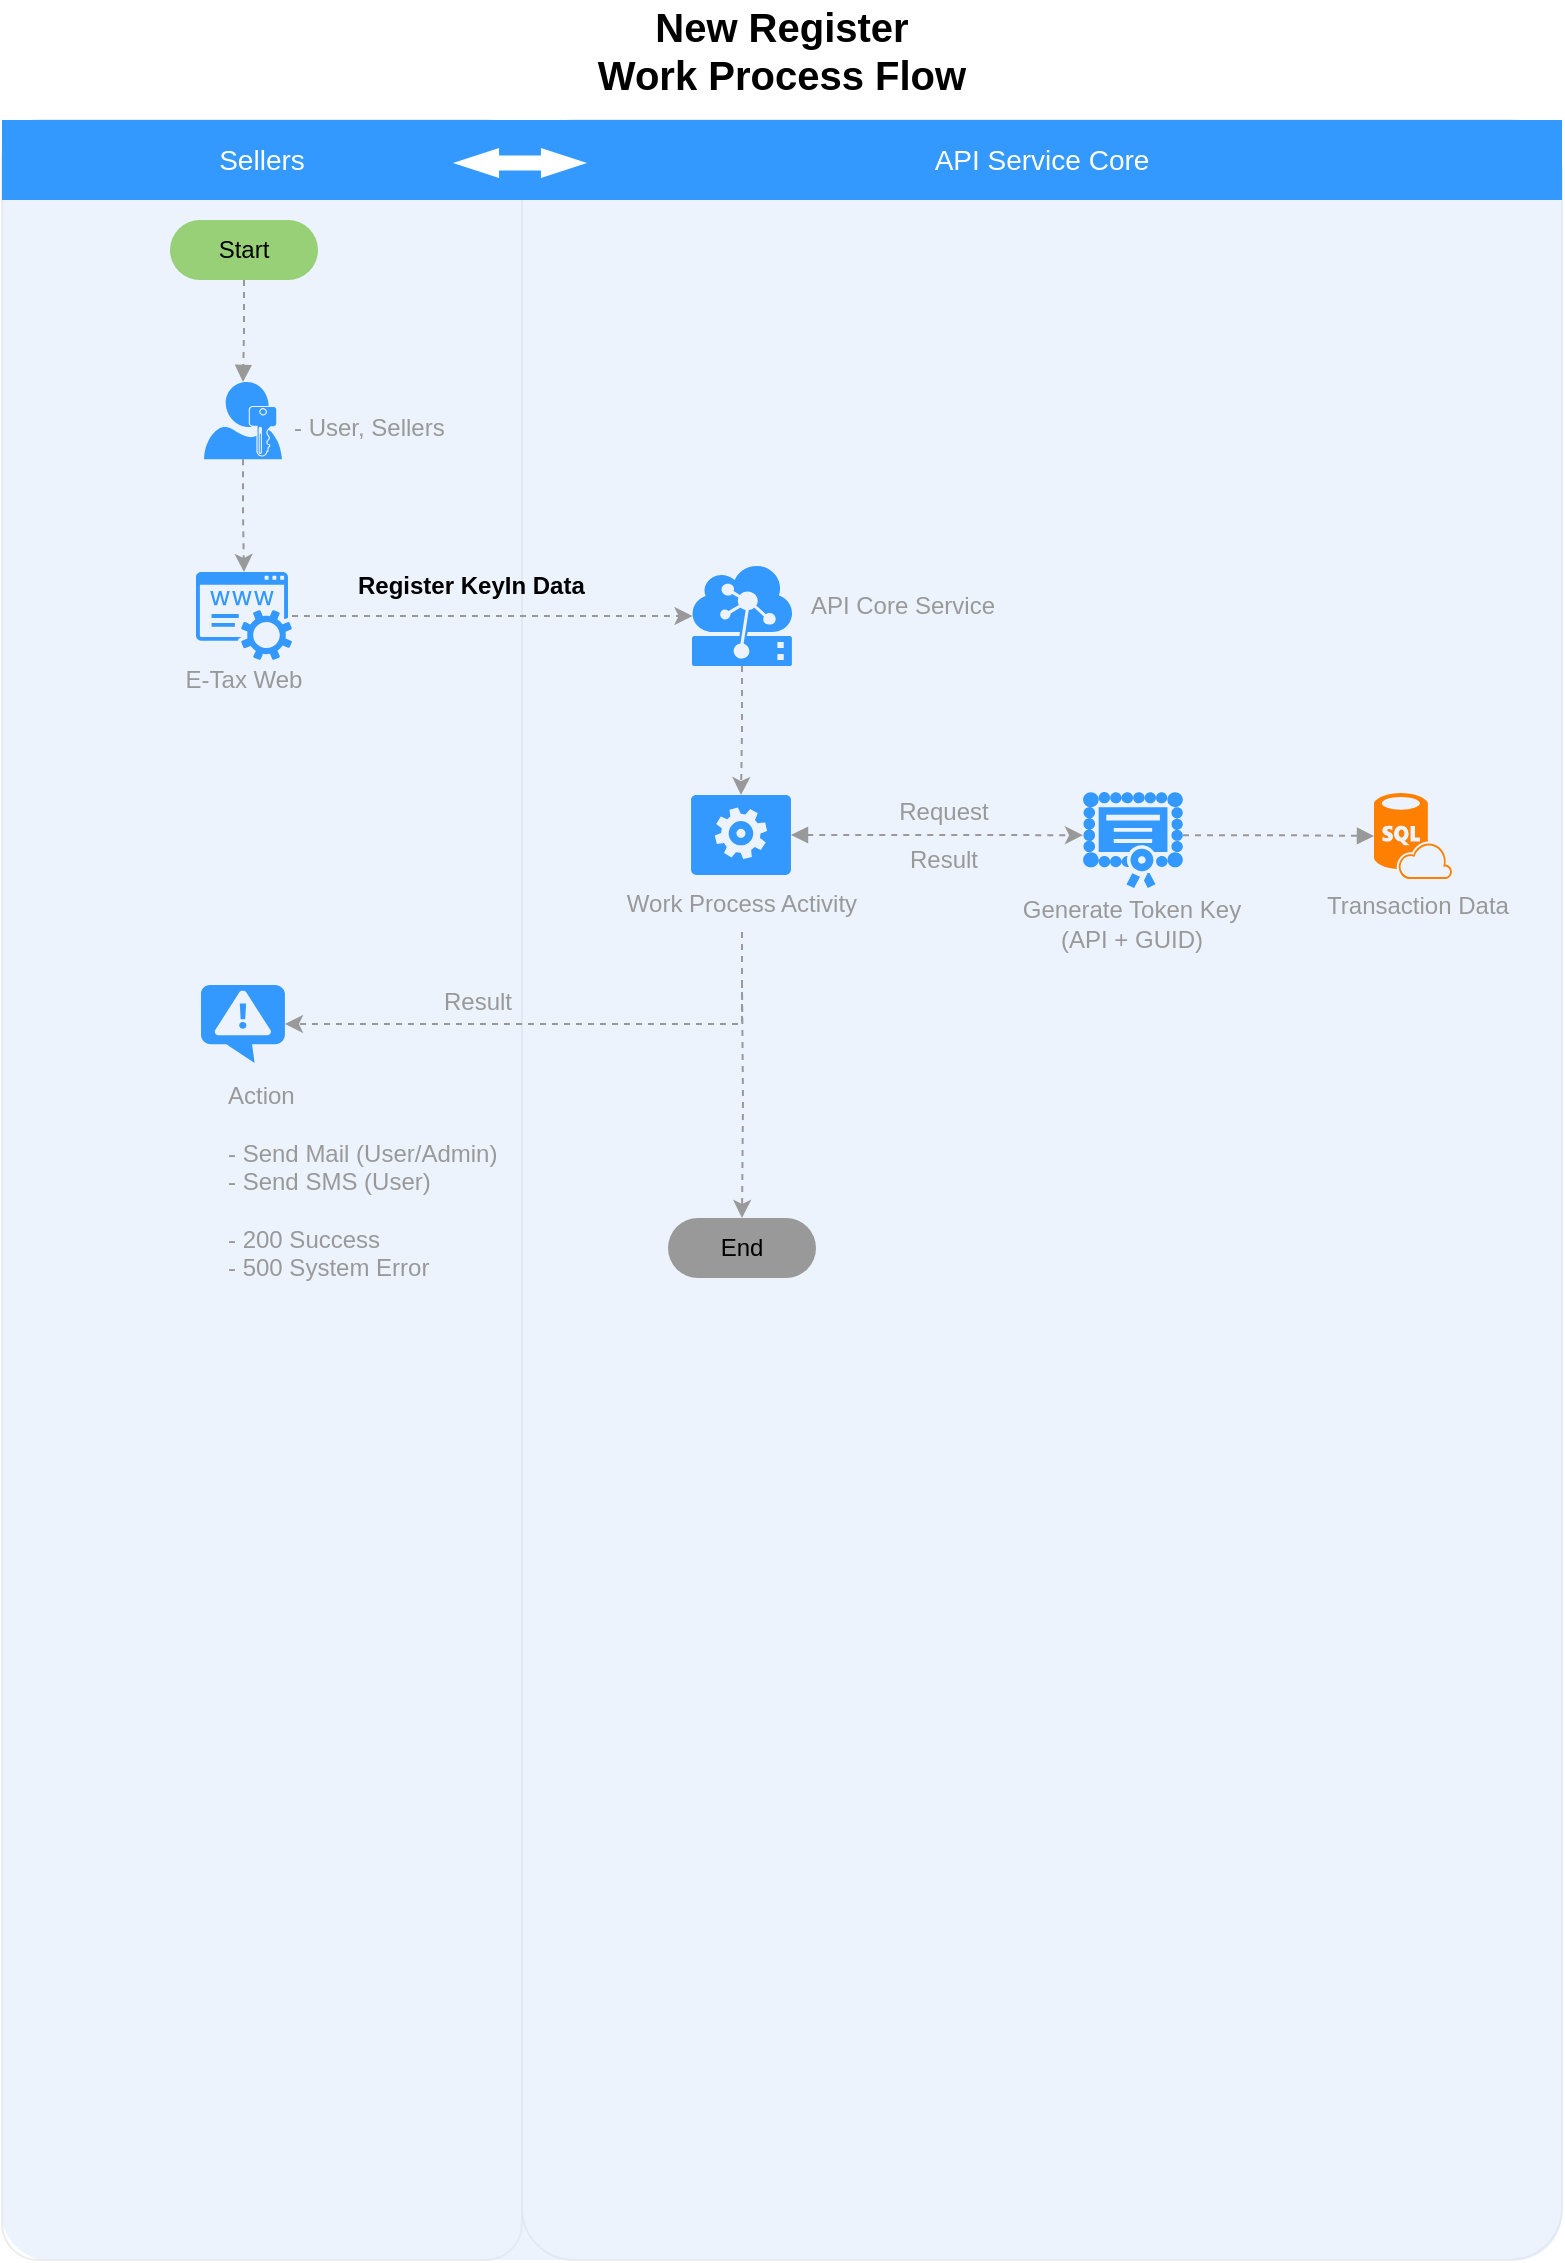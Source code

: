 <mxfile version="10.8.0" type="github"><diagram id="oyJG5gAHa9CKH-HlgH-Q" name="Page-1"><mxGraphModel dx="1220" dy="634" grid="1" gridSize="10" guides="1" tooltips="1" connect="1" arrows="1" fold="1" page="1" pageScale="1" pageWidth="827" pageHeight="1169" math="0" shadow="0"><root><mxCell id="0"/><mxCell id="1" parent="0"/><mxCell id="Rs6xH6_fGf0zCs76IZ1n-2" value="" style="rounded=1;whiteSpace=wrap;html=1;strokeColor=#E6E6E6;strokeWidth=1;fillColor=#FFFFFF;fontFamily=Helvetica;fontSize=14;fontColor=#FFB366;opacity=75;verticalAlign=top;fontStyle=1;arcSize=5;" parent="1" vertex="1"><mxGeometry x="290" y="80" width="520" height="1070" as="geometry"/></mxCell><mxCell id="Rs6xH6_fGf0zCs76IZ1n-3" value="" style="rounded=1;whiteSpace=wrap;html=1;strokeColor=#E6E6E6;strokeWidth=1;fillColor=#FFFFFF;fontFamily=Helvetica;fontSize=14;fontColor=#FFB366;opacity=75;verticalAlign=top;fontStyle=1;arcSize=7;" parent="1" vertex="1"><mxGeometry x="30" y="80" width="260" height="1070" as="geometry"/></mxCell><mxCell id="Rs6xH6_fGf0zCs76IZ1n-4" value="" style="rounded=1;whiteSpace=wrap;html=1;strokeColor=none;strokeWidth=1;fillColor=#dae8fc;fontSize=12;align=center;arcSize=3;opacity=50;" parent="1" vertex="1"><mxGeometry x="30" y="80" width="780" height="1070" as="geometry"/></mxCell><mxCell id="Rs6xH6_fGf0zCs76IZ1n-5" value="Sellers" style="whiteSpace=wrap;html=1;dashed=1;strokeColor=none;strokeWidth=2;fillColor=#3399FF;fontFamily=Helvetica;fontSize=14;fontColor=#FFFFFF;fontStyle=0" parent="1" vertex="1"><mxGeometry x="30" y="80" width="260" height="40" as="geometry"/></mxCell><mxCell id="Rs6xH6_fGf0zCs76IZ1n-6" value="API Service Core" style="whiteSpace=wrap;html=1;dashed=1;strokeColor=none;strokeWidth=2;fillColor=#3399FF;fontFamily=Helvetica;fontSize=14;fontColor=#FFFFFF;fontStyle=0" parent="1" vertex="1"><mxGeometry x="290" y="80" width="520" height="40" as="geometry"/></mxCell><mxCell id="Rs6xH6_fGf0zCs76IZ1n-7" value="New Register&lt;br&gt;Work Process Flow" style="text;html=1;strokeColor=none;fillColor=none;align=center;verticalAlign=middle;whiteSpace=wrap;rounded=0;fontStyle=1;fontSize=20;" parent="1" vertex="1"><mxGeometry x="290" y="20" width="260" height="50" as="geometry"/></mxCell><mxCell id="Rs6xH6_fGf0zCs76IZ1n-8" value="" style="shape=mxgraph.arrows.two_way_arrow_horizontal;html=1;verticalLabelPosition=bottom;verticalAlign=top;strokeWidth=2;strokeColor=none;dashed=1;fillColor=#FFFFFF;fontFamily=Verdana;fontSize=12;fontColor=#00BEF2" parent="1" vertex="1"><mxGeometry x="255.5" y="94" width="67" height="15" as="geometry"/></mxCell><mxCell id="Rs6xH6_fGf0zCs76IZ1n-11" style="edgeStyle=orthogonalEdgeStyle;rounded=0;orthogonalLoop=1;jettySize=auto;html=1;fontSize=14;strokeColor=#999999;dashed=1;entryX=0.005;entryY=0.5;entryDx=0;entryDy=0;entryPerimeter=0;" parent="1" source="Rs6xH6_fGf0zCs76IZ1n-25" target="Rs6xH6_fGf0zCs76IZ1n-19" edge="1"><mxGeometry relative="1" as="geometry"><mxPoint x="521" y="355" as="targetPoint"/><mxPoint x="187" y="355" as="sourcePoint"/></mxGeometry></mxCell><mxCell id="Rs6xH6_fGf0zCs76IZ1n-12" value="Register KeyIn Data" style="text;html=1;strokeColor=none;fillColor=none;align=left;verticalAlign=middle;whiteSpace=wrap;rounded=0;fontSize=12;fontColor=#000000;fontStyle=1" parent="1" vertex="1"><mxGeometry x="206" y="303" width="124" height="20" as="geometry"/></mxCell><mxCell id="Rs6xH6_fGf0zCs76IZ1n-13" style="edgeStyle=orthogonalEdgeStyle;rounded=0;orthogonalLoop=1;jettySize=auto;html=1;exitX=0.5;exitY=1;exitDx=0;exitDy=0;dashed=1;strokeColor=#999999;exitPerimeter=0;" parent="1" source="Rs6xH6_fGf0zCs76IZ1n-23" target="Rs6xH6_fGf0zCs76IZ1n-25" edge="1"><mxGeometry relative="1" as="geometry"><mxPoint x="151" y="299" as="sourcePoint"/><mxPoint x="151" y="355" as="targetPoint"/></mxGeometry></mxCell><mxCell id="Rs6xH6_fGf0zCs76IZ1n-18" style="edgeStyle=orthogonalEdgeStyle;rounded=0;orthogonalLoop=1;jettySize=auto;html=1;exitX=0.5;exitY=1;exitDx=0;exitDy=0;exitPerimeter=0;entryX=0.5;entryY=0;entryDx=0;entryDy=0;dashed=1;strokeColor=#999999;entryPerimeter=0;" parent="1" source="Rs6xH6_fGf0zCs76IZ1n-19" target="Rs6xH6_fGf0zCs76IZ1n-56" edge="1"><mxGeometry relative="1" as="geometry"><mxPoint x="400" y="418" as="targetPoint"/></mxGeometry></mxCell><mxCell id="Rs6xH6_fGf0zCs76IZ1n-19" value="" style="shadow=0;dashed=0;html=1;strokeColor=none;labelPosition=center;verticalLabelPosition=bottom;verticalAlign=top;align=center;shape=mxgraph.mscae.cloud.iot_edge;fillColor=#3399FF;pointerEvents=1;fontSize=12;fontColor=#999999;" parent="1" vertex="1"><mxGeometry x="375" y="303" width="50" height="50" as="geometry"/></mxCell><mxCell id="Rs6xH6_fGf0zCs76IZ1n-20" value="API Core Service" style="text;html=1;strokeColor=none;fillColor=none;align=center;verticalAlign=middle;whiteSpace=wrap;rounded=0;fontSize=12;fontColor=#999999;" parent="1" vertex="1"><mxGeometry x="430" y="308.5" width="101" height="29" as="geometry"/></mxCell><mxCell id="Rs6xH6_fGf0zCs76IZ1n-21" value="" style="group" parent="1" vertex="1" connectable="0"><mxGeometry x="131" y="211" width="162.5" height="50" as="geometry"/></mxCell><mxCell id="Rs6xH6_fGf0zCs76IZ1n-22" value="&lt;font color=&quot;#999999&quot; style=&quot;font-size: 12px&quot;&gt;- User, Sellers&lt;br&gt;&lt;br&gt;&lt;/font&gt;" style="text;html=1;strokeColor=none;fillColor=none;align=left;verticalAlign=middle;whiteSpace=wrap;rounded=0;fontSize=12;" parent="Rs6xH6_fGf0zCs76IZ1n-21" vertex="1"><mxGeometry x="42.5" y="10" width="120" height="40" as="geometry"/></mxCell><mxCell id="Rs6xH6_fGf0zCs76IZ1n-23" value="" style="pointerEvents=1;shadow=0;dashed=0;html=1;strokeColor=none;labelPosition=center;verticalLabelPosition=bottom;verticalAlign=top;align=center;shape=mxgraph.mscae.enterprise.user_permissions;fillColor=#3399FF;fontSize=14;" parent="Rs6xH6_fGf0zCs76IZ1n-21" vertex="1"><mxGeometry width="39" height="38.678" as="geometry"/></mxCell><mxCell id="Rs6xH6_fGf0zCs76IZ1n-24" value="" style="group" parent="1" vertex="1" connectable="0"><mxGeometry x="95.5" y="306" width="110" height="74" as="geometry"/></mxCell><mxCell id="Rs6xH6_fGf0zCs76IZ1n-25" value="" style="pointerEvents=1;shadow=0;dashed=0;html=1;strokeColor=none;fillColor=#3399FF;labelPosition=center;verticalLabelPosition=bottom;verticalAlign=top;outlineConnect=0;align=center;shape=mxgraph.office.services.registrar_service;" parent="Rs6xH6_fGf0zCs76IZ1n-24" vertex="1"><mxGeometry x="31.5" width="48" height="44" as="geometry"/></mxCell><mxCell id="Rs6xH6_fGf0zCs76IZ1n-26" value="E-Tax Web" style="text;html=1;strokeColor=none;fillColor=none;align=center;verticalAlign=middle;whiteSpace=wrap;rounded=0;fontSize=12;fontColor=#999999;" parent="Rs6xH6_fGf0zCs76IZ1n-24" vertex="1"><mxGeometry y="39" width="110" height="30" as="geometry"/></mxCell><mxCell id="Rs6xH6_fGf0zCs76IZ1n-45" style="edgeStyle=orthogonalEdgeStyle;rounded=0;orthogonalLoop=1;jettySize=auto;html=1;exitX=0.5;exitY=1;exitDx=0;exitDy=0;entryX=0.5;entryY=0;entryDx=0;entryDy=0;entryPerimeter=0;dashed=1;startArrow=none;startFill=0;endArrow=block;endFill=1;strokeColor=#999999;fontColor=#000000;" parent="1" source="Rs6xH6_fGf0zCs76IZ1n-46" target="Rs6xH6_fGf0zCs76IZ1n-23" edge="1"><mxGeometry relative="1" as="geometry"/></mxCell><mxCell id="Rs6xH6_fGf0zCs76IZ1n-46" value="Start" style="rounded=1;whiteSpace=wrap;html=1;fontColor=#000000;align=center;arcSize=50;labelBackgroundColor=none;fillColor=#97D077;strokeColor=none;" parent="1" vertex="1"><mxGeometry x="114" y="130" width="74" height="30" as="geometry"/></mxCell><mxCell id="Rs6xH6_fGf0zCs76IZ1n-55" value="" style="group" parent="1" vertex="1" connectable="0"><mxGeometry x="321.5" y="417.5" width="160" height="72" as="geometry"/></mxCell><mxCell id="Rs6xH6_fGf0zCs76IZ1n-56" value="" style="verticalLabelPosition=bottom;html=1;verticalAlign=top;align=center;strokeColor=none;fillColor=#3399FF;shape=mxgraph.azure.worker_role;fontSize=12;fontColor=#999999;" parent="Rs6xH6_fGf0zCs76IZ1n-55" vertex="1"><mxGeometry x="53" width="50" height="40" as="geometry"/></mxCell><mxCell id="Rs6xH6_fGf0zCs76IZ1n-69" value="" style="group" parent="1" vertex="1" connectable="0"><mxGeometry x="540" y="515" width="108" height="79" as="geometry"/></mxCell><mxCell id="Rs6xH6_fGf0zCs76IZ1n-72" style="edgeStyle=orthogonalEdgeStyle;rounded=0;orthogonalLoop=1;jettySize=auto;html=1;exitX=0.5;exitY=1;exitDx=0;exitDy=0;entryX=1;entryY=0.5;entryDx=0;entryDy=0;entryPerimeter=0;dashed=1;strokeColor=#999999;fontColor=#00CC00;" parent="1" source="Rs6xH6_fGf0zCs76IZ1n-74" target="Rs6xH6_fGf0zCs76IZ1n-83" edge="1"><mxGeometry relative="1" as="geometry"><mxPoint x="400" y="511" as="sourcePoint"/></mxGeometry></mxCell><mxCell id="Rs6xH6_fGf0zCs76IZ1n-73" style="edgeStyle=orthogonalEdgeStyle;rounded=0;orthogonalLoop=1;jettySize=auto;html=1;exitX=0.5;exitY=1;exitDx=0;exitDy=0;entryX=0.5;entryY=0;entryDx=0;entryDy=0;dashed=1;strokeColor=#999999;fontColor=#00CC00;" parent="1" target="Rs6xH6_fGf0zCs76IZ1n-85" edge="1"><mxGeometry relative="1" as="geometry"><mxPoint x="400" y="511" as="sourcePoint"/></mxGeometry></mxCell><mxCell id="Rs6xH6_fGf0zCs76IZ1n-74" value="Work Process Activity&lt;br&gt;" style="text;html=1;strokeColor=none;fillColor=none;align=center;verticalAlign=middle;whiteSpace=wrap;rounded=0;fontSize=12;fontColor=#999999;" parent="1" vertex="1"><mxGeometry x="320" y="457" width="160" height="29" as="geometry"/></mxCell><mxCell id="Rs6xH6_fGf0zCs76IZ1n-75" value="Transaction Data" style="text;html=1;strokeColor=none;fillColor=none;align=center;verticalAlign=middle;whiteSpace=wrap;rounded=0;fontSize=12;fontColor=#999999;" parent="1" vertex="1"><mxGeometry x="684" y="458.5" width="108" height="29" as="geometry"/></mxCell><mxCell id="Rs6xH6_fGf0zCs76IZ1n-76" value="" style="verticalLabelPosition=bottom;html=1;verticalAlign=top;align=center;strokeColor=none;fillColor=#FF8000;shape=mxgraph.azure.sql_database_sql_azure;fontSize=12;fontColor=#999999;" parent="1" vertex="1"><mxGeometry x="716" y="416.5" width="39" height="43" as="geometry"/></mxCell><mxCell id="Rs6xH6_fGf0zCs76IZ1n-77" value="Generate Token Key&lt;br&gt;(API + GUID)&lt;br&gt;" style="text;html=1;strokeColor=none;fillColor=none;align=center;verticalAlign=middle;whiteSpace=wrap;rounded=0;fontSize=12;fontColor=#999999;" parent="1" vertex="1"><mxGeometry x="538" y="464" width="114" height="36" as="geometry"/></mxCell><mxCell id="Rs6xH6_fGf0zCs76IZ1n-78" value="" style="pointerEvents=1;shadow=0;dashed=0;html=1;strokeColor=none;labelPosition=center;verticalLabelPosition=bottom;verticalAlign=top;align=center;shape=mxgraph.mscae.intune.inventory_license;fillColor=#3399FF;fontSize=14;" parent="1" vertex="1"><mxGeometry x="570.5" y="416" width="50" height="48" as="geometry"/></mxCell><mxCell id="Rs6xH6_fGf0zCs76IZ1n-79" style="edgeStyle=orthogonalEdgeStyle;rounded=0;orthogonalLoop=1;jettySize=auto;html=1;exitX=1;exitY=0.5;exitDx=0;exitDy=0;exitPerimeter=0;entryX=0;entryY=0.45;entryDx=0;entryDy=0;entryPerimeter=0;dashed=1;strokeColor=#999999;startArrow=block;startFill=1;" parent="1" source="Rs6xH6_fGf0zCs76IZ1n-56" target="Rs6xH6_fGf0zCs76IZ1n-78" edge="1"><mxGeometry relative="1" as="geometry"><mxPoint x="435" y="437" as="sourcePoint"/></mxGeometry></mxCell><mxCell id="Rs6xH6_fGf0zCs76IZ1n-80" value="Request" style="text;html=1;strokeColor=none;fillColor=none;align=center;verticalAlign=middle;whiteSpace=wrap;rounded=0;fontSize=12;fontColor=#999999;" parent="1" vertex="1"><mxGeometry x="471" y="416" width="60" height="20" as="geometry"/></mxCell><mxCell id="Rs6xH6_fGf0zCs76IZ1n-81" value="Result" style="text;html=1;strokeColor=none;fillColor=none;align=center;verticalAlign=middle;whiteSpace=wrap;rounded=0;fontSize=12;fontColor=#999999;" parent="1" vertex="1"><mxGeometry x="471" y="440" width="60" height="20" as="geometry"/></mxCell><mxCell id="Rs6xH6_fGf0zCs76IZ1n-82" style="edgeStyle=orthogonalEdgeStyle;rounded=0;orthogonalLoop=1;jettySize=auto;html=1;exitX=1;exitY=0.45;exitDx=0;exitDy=0;exitPerimeter=0;entryX=0;entryY=0.5;entryDx=0;entryDy=0;entryPerimeter=0;dashed=1;startArrow=none;startFill=0;endArrow=block;endFill=1;strokeColor=#999999;" parent="1" source="Rs6xH6_fGf0zCs76IZ1n-78" target="Rs6xH6_fGf0zCs76IZ1n-76" edge="1"><mxGeometry relative="1" as="geometry"/></mxCell><mxCell id="Rs6xH6_fGf0zCs76IZ1n-83" value="" style="verticalLabelPosition=bottom;html=1;verticalAlign=top;align=center;strokeColor=none;fillColor=#3399FF;shape=mxgraph.azure.notification_topic;fontSize=12;fontColor=#999999;" parent="1" vertex="1"><mxGeometry x="129.5" y="512.5" width="42" height="39" as="geometry"/></mxCell><mxCell id="Rs6xH6_fGf0zCs76IZ1n-84" value="Action&lt;br&gt;&lt;br&gt;- Send Mail (User/Admin)&lt;br&gt;- Send SMS (User)&lt;br&gt;&lt;br&gt;- 200 Success&lt;br&gt;- 500 System Error&lt;br&gt;" style="text;html=1;strokeColor=none;fillColor=none;align=left;verticalAlign=middle;whiteSpace=wrap;rounded=0;fontSize=12;fontColor=#999999;" parent="1" vertex="1"><mxGeometry x="141" y="551.5" width="143" height="118" as="geometry"/></mxCell><mxCell id="Rs6xH6_fGf0zCs76IZ1n-85" value="End" style="rounded=1;whiteSpace=wrap;html=1;fontColor=#000000;align=center;arcSize=50;labelBackgroundColor=none;fillColor=#999999;strokeColor=none;" parent="1" vertex="1"><mxGeometry x="363" y="629" width="74" height="30" as="geometry"/></mxCell><mxCell id="0sbW87i8JlWm86GS0SfM-1" value="Result" style="text;html=1;strokeColor=none;fillColor=none;align=center;verticalAlign=middle;whiteSpace=wrap;rounded=0;fontSize=12;fontColor=#999999;" parent="1" vertex="1"><mxGeometry x="205.5" y="511" width="124" height="20" as="geometry"/></mxCell></root></mxGraphModel></diagram></mxfile>